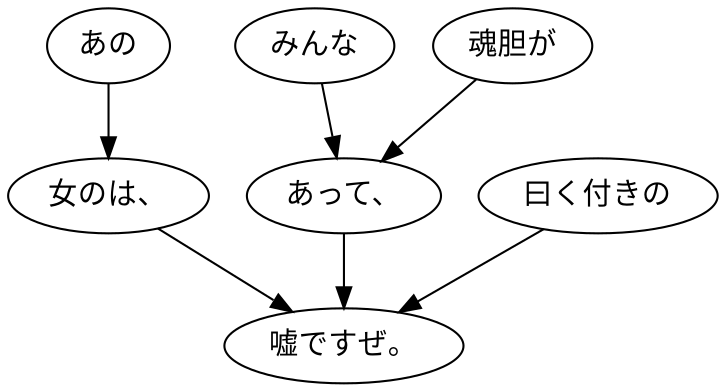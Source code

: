 digraph graph1777 {
	node0 [label="あの"];
	node1 [label="女のは、"];
	node2 [label="みんな"];
	node3 [label="魂胆が"];
	node4 [label="あって、"];
	node5 [label="曰く付きの"];
	node6 [label="嘘ですぜ。"];
	node0 -> node1;
	node1 -> node6;
	node2 -> node4;
	node3 -> node4;
	node4 -> node6;
	node5 -> node6;
}
